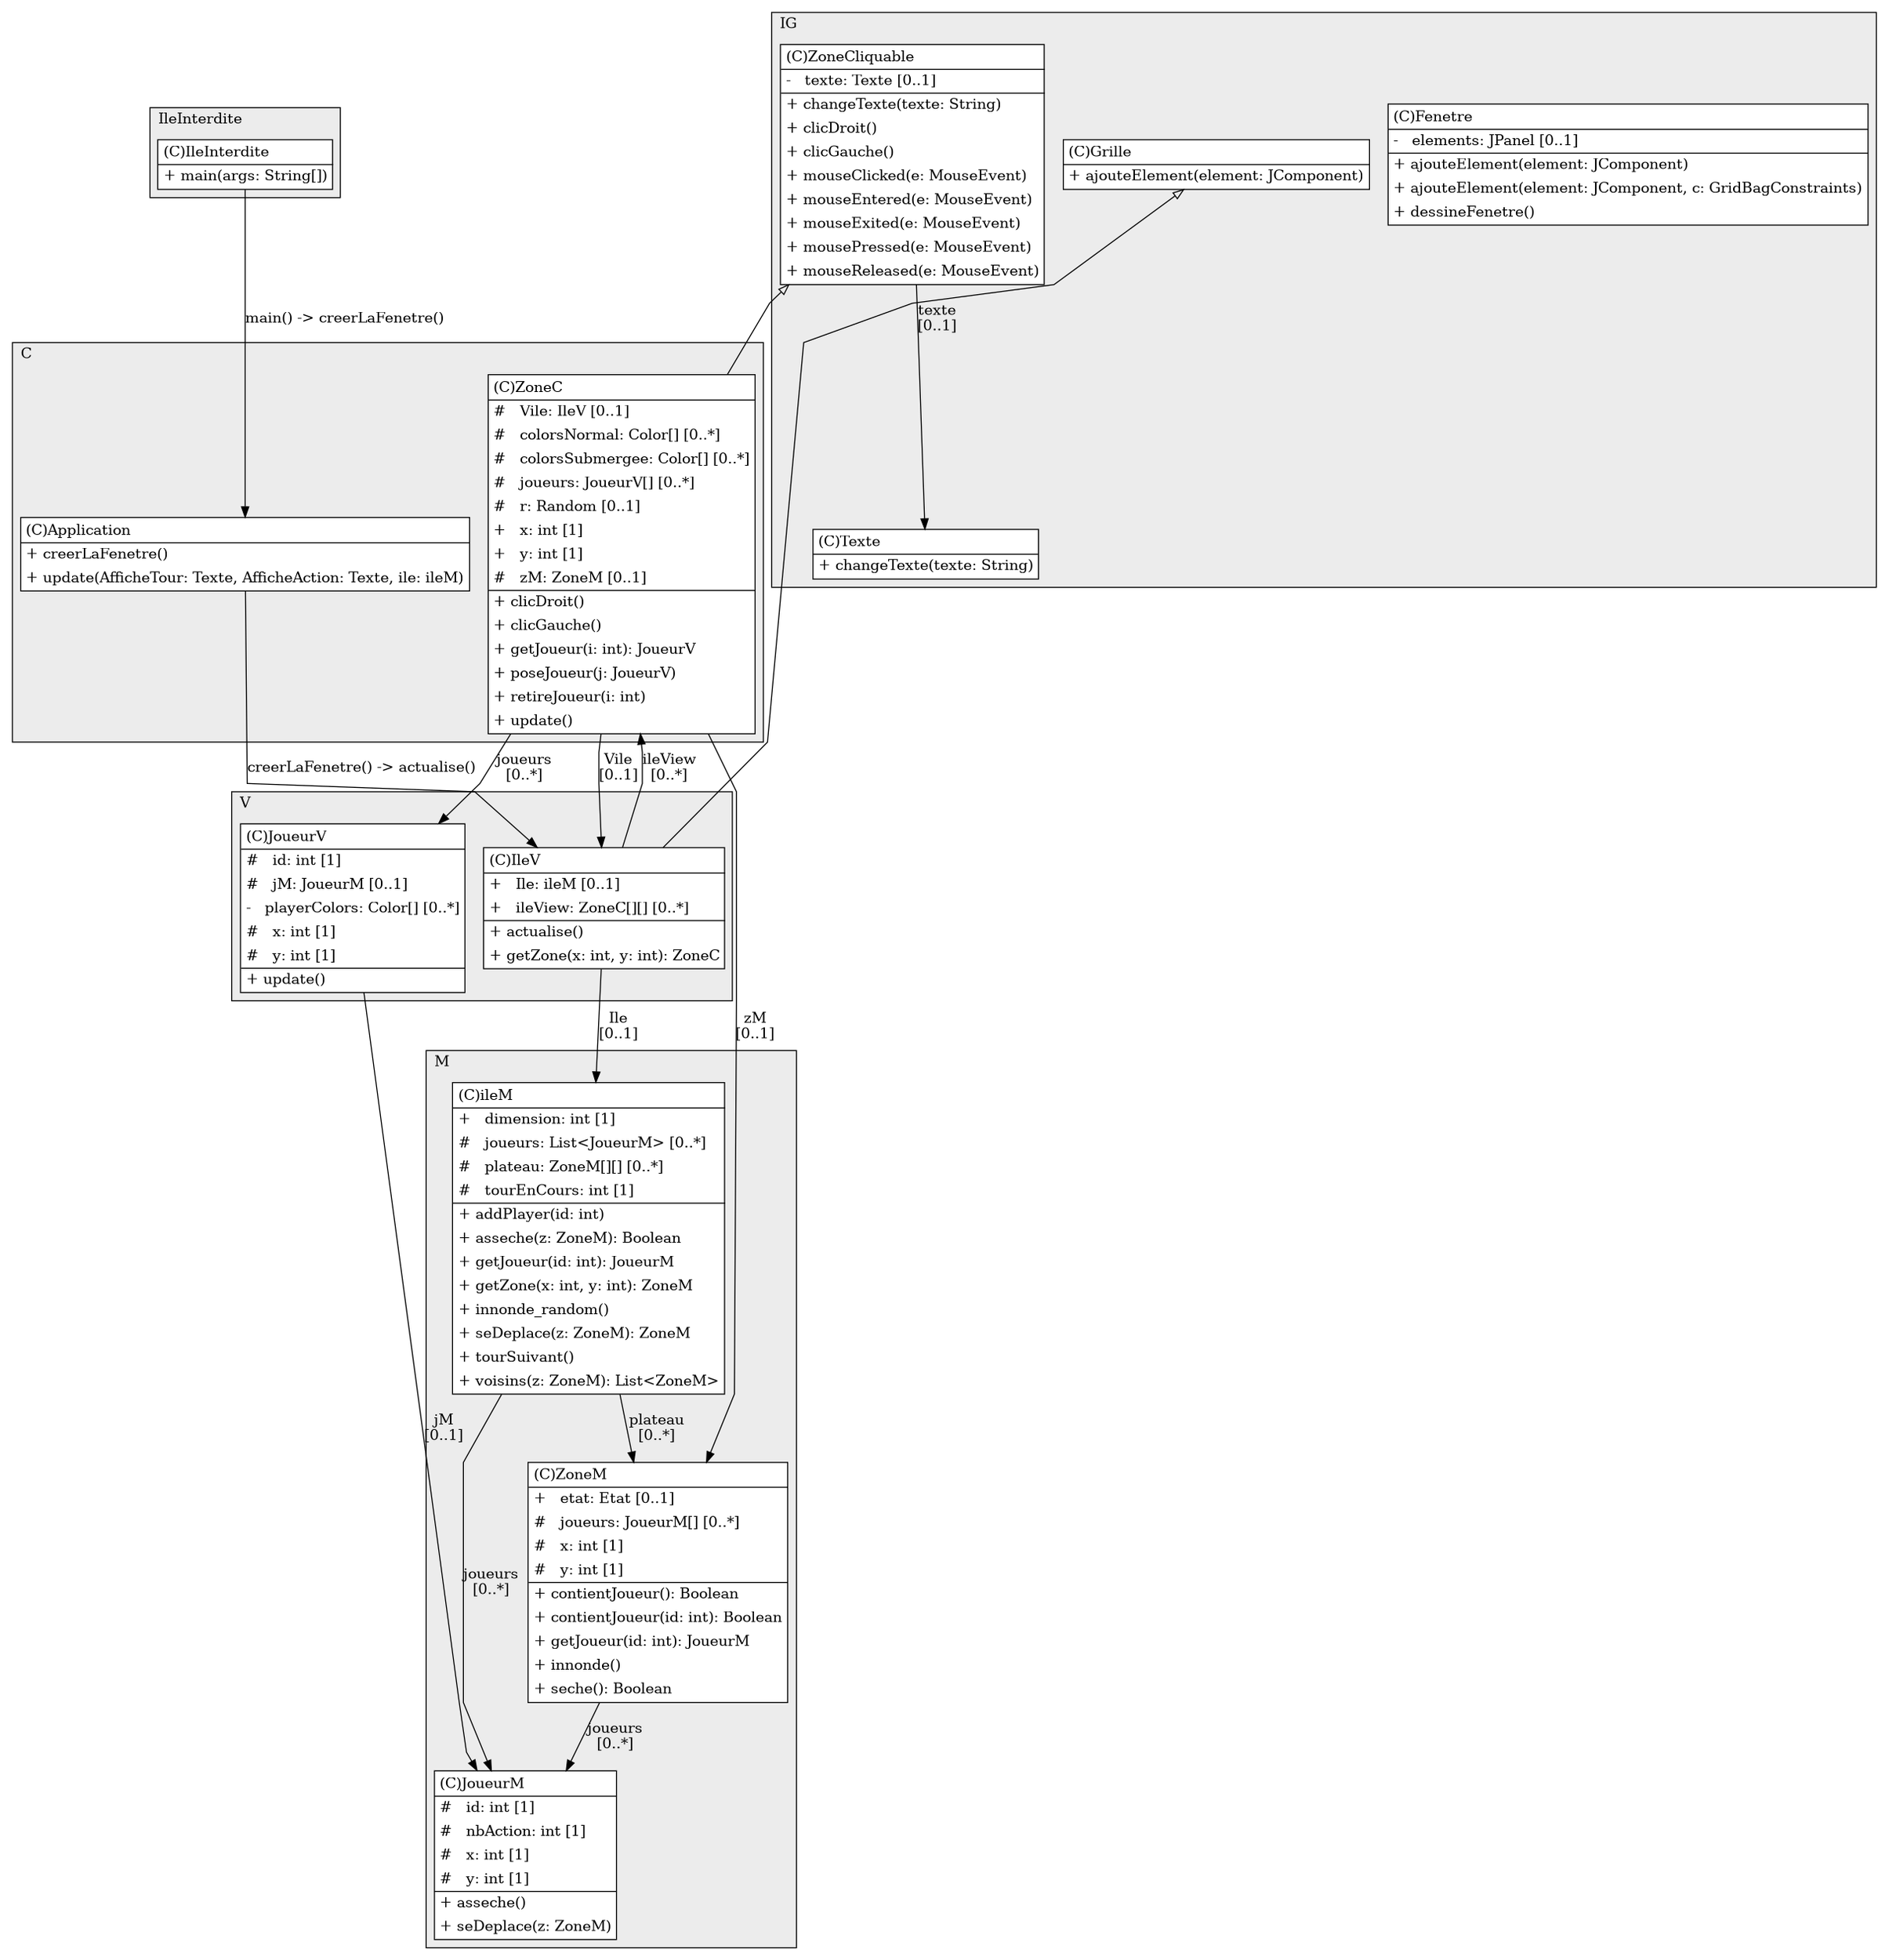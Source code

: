 @startuml

/' diagram meta data start
config=StructureConfiguration;
{
  "projectClassification": {
    "searchMode": "OpenProject", // OpenProject, AllProjects
    "includedProjects": "",
    "pathEndKeywords": "*.impl",
    "isClientPath": "",
    "isClientName": "",
    "isTestPath": "",
    "isTestName": "",
    "isMappingPath": "",
    "isMappingName": "",
    "isDataAccessPath": "",
    "isDataAccessName": "",
    "isDataStructurePath": "",
    "isDataStructureName": "",
    "isInterfaceStructuresPath": "",
    "isInterfaceStructuresName": "",
    "isEntryPointPath": "",
    "isEntryPointName": "",
    "treatFinalFieldsAsMandatory": false
  },
  "graphRestriction": {
    "classPackageExcludeFilter": "",
    "classPackageIncludeFilter": "",
    "classNameExcludeFilter": "",
    "classNameIncludeFilter": "",
    "methodNameExcludeFilter": "",
    "methodNameIncludeFilter": "",
    "removeByInheritance": "", // inheritance/annotation based filtering is done in a second step
    "removeByAnnotation": "",
    "removeByClassPackage": "", // cleanup the graph after inheritance/annotation based filtering is done
    "removeByClassName": "",
    "cutMappings": false,
    "cutEnum": true,
    "cutTests": true,
    "cutClient": true,
    "cutDataAccess": false,
    "cutInterfaceStructures": false,
    "cutDataStructures": false,
    "cutGetterAndSetter": true,
    "cutConstructors": true
  },
  "graphTraversal": {
    "forwardDepth": 6,
    "backwardDepth": 6,
    "classPackageExcludeFilter": "",
    "classPackageIncludeFilter": "",
    "classNameExcludeFilter": "",
    "classNameIncludeFilter": "",
    "methodNameExcludeFilter": "",
    "methodNameIncludeFilter": "",
    "hideMappings": false,
    "hideDataStructures": false,
    "hidePrivateMethods": true,
    "hideInterfaceCalls": true, // indirection: implementation -> interface (is hidden) -> implementation
    "onlyShowApplicationEntryPoints": false, // root node is included
    "useMethodCallsForStructureDiagram": "ForwardOnly" // ForwardOnly, BothDirections, No
  },
  "details": {
    "aggregation": "GroupByClass", // ByClass, GroupByClass, None
    "showClassGenericTypes": true,
    "showMethods": true,
    "showMethodParameterNames": true,
    "showMethodParameterTypes": true,
    "showMethodReturnType": true,
    "showPackageLevels": 2,
    "showDetailedClassStructure": true
  },
  "rootClass": "IleInterdite",
  "extensionCallbackMethod": "" // qualified.class.name#methodName - signature: public static String method(String)
}
diagram meta data end '/



digraph g {
    rankdir="TB"
    splines=polyline
    

'nodes 
subgraph cluster_125569232 { 
   	label=IleInterdite
	labeljust=l
	fillcolor="#ececec"
	style=filled
   
   IleInterdite125569232[
	label=<<TABLE BORDER="1" CELLBORDER="0" CELLPADDING="4" CELLSPACING="0">
<TR><TD ALIGN="LEFT" >(C)IleInterdite</TD></TR>
<HR/>
<TR><TD ALIGN="LEFT" >+ main(args: String[])</TD></TR>
</TABLE>>
	style=filled
	margin=0
	shape=plaintext
	fillcolor="#FFFFFF"
];
} 

subgraph cluster_2334 { 
   	label=IG
	labeljust=l
	fillcolor="#ececec"
	style=filled
   
   Fenetre2334[
	label=<<TABLE BORDER="1" CELLBORDER="0" CELLPADDING="4" CELLSPACING="0">
<TR><TD ALIGN="LEFT" >(C)Fenetre</TD></TR>
<HR/>
<TR><TD ALIGN="LEFT" >-   elements: JPanel [0..1]</TD></TR>
<HR/>
<TR><TD ALIGN="LEFT" >+ ajouteElement(element: JComponent)</TD></TR>
<TR><TD ALIGN="LEFT" >+ ajouteElement(element: JComponent, c: GridBagConstraints)</TD></TR>
<TR><TD ALIGN="LEFT" >+ dessineFenetre()</TD></TR>
</TABLE>>
	style=filled
	margin=0
	shape=plaintext
	fillcolor="#FFFFFF"
];

Grille2334[
	label=<<TABLE BORDER="1" CELLBORDER="0" CELLPADDING="4" CELLSPACING="0">
<TR><TD ALIGN="LEFT" >(C)Grille</TD></TR>
<HR/>
<TR><TD ALIGN="LEFT" >+ ajouteElement(element: JComponent)</TD></TR>
</TABLE>>
	style=filled
	margin=0
	shape=plaintext
	fillcolor="#FFFFFF"
];

Texte2334[
	label=<<TABLE BORDER="1" CELLBORDER="0" CELLPADDING="4" CELLSPACING="0">
<TR><TD ALIGN="LEFT" >(C)Texte</TD></TR>
<HR/>
<TR><TD ALIGN="LEFT" >+ changeTexte(texte: String)</TD></TR>
</TABLE>>
	style=filled
	margin=0
	shape=plaintext
	fillcolor="#FFFFFF"
];

ZoneCliquable2334[
	label=<<TABLE BORDER="1" CELLBORDER="0" CELLPADDING="4" CELLSPACING="0">
<TR><TD ALIGN="LEFT" >(C)ZoneCliquable</TD></TR>
<HR/>
<TR><TD ALIGN="LEFT" >-   texte: Texte [0..1]</TD></TR>
<HR/>
<TR><TD ALIGN="LEFT" >+ changeTexte(texte: String)</TD></TR>
<TR><TD ALIGN="LEFT" >+ clicDroit()</TD></TR>
<TR><TD ALIGN="LEFT" >+ clicGauche()</TD></TR>
<TR><TD ALIGN="LEFT" >+ mouseClicked(e: MouseEvent)</TD></TR>
<TR><TD ALIGN="LEFT" >+ mouseEntered(e: MouseEvent)</TD></TR>
<TR><TD ALIGN="LEFT" >+ mouseExited(e: MouseEvent)</TD></TR>
<TR><TD ALIGN="LEFT" >+ mousePressed(e: MouseEvent)</TD></TR>
<TR><TD ALIGN="LEFT" >+ mouseReleased(e: MouseEvent)</TD></TR>
</TABLE>>
	style=filled
	margin=0
	shape=plaintext
	fillcolor="#FFFFFF"
];
} 

subgraph cluster_67 { 
   	label=C
	labeljust=l
	fillcolor="#ececec"
	style=filled
   
   Application67[
	label=<<TABLE BORDER="1" CELLBORDER="0" CELLPADDING="4" CELLSPACING="0">
<TR><TD ALIGN="LEFT" >(C)Application</TD></TR>
<HR/>
<TR><TD ALIGN="LEFT" >+ creerLaFenetre()</TD></TR>
<TR><TD ALIGN="LEFT" >+ update(AfficheTour: Texte, AfficheAction: Texte, ile: ileM)</TD></TR>
</TABLE>>
	style=filled
	margin=0
	shape=plaintext
	fillcolor="#FFFFFF"
];

ZoneC67[
	label=<<TABLE BORDER="1" CELLBORDER="0" CELLPADDING="4" CELLSPACING="0">
<TR><TD ALIGN="LEFT" >(C)ZoneC</TD></TR>
<HR/>
<TR><TD ALIGN="LEFT" >#   Vile: IleV [0..1]</TD></TR>
<TR><TD ALIGN="LEFT" >#   colorsNormal: Color[] [0..*]</TD></TR>
<TR><TD ALIGN="LEFT" >#   colorsSubmergee: Color[] [0..*]</TD></TR>
<TR><TD ALIGN="LEFT" >#   joueurs: JoueurV[] [0..*]</TD></TR>
<TR><TD ALIGN="LEFT" >#   r: Random [0..1]</TD></TR>
<TR><TD ALIGN="LEFT" >+   x: int [1]</TD></TR>
<TR><TD ALIGN="LEFT" >+   y: int [1]</TD></TR>
<TR><TD ALIGN="LEFT" >#   zM: ZoneM [0..1]</TD></TR>
<HR/>
<TR><TD ALIGN="LEFT" >+ clicDroit()</TD></TR>
<TR><TD ALIGN="LEFT" >+ clicGauche()</TD></TR>
<TR><TD ALIGN="LEFT" >+ getJoueur(i: int): JoueurV</TD></TR>
<TR><TD ALIGN="LEFT" >+ poseJoueur(j: JoueurV)</TD></TR>
<TR><TD ALIGN="LEFT" >+ retireJoueur(i: int)</TD></TR>
<TR><TD ALIGN="LEFT" >+ update()</TD></TR>
</TABLE>>
	style=filled
	margin=0
	shape=plaintext
	fillcolor="#FFFFFF"
];
} 

subgraph cluster_77 { 
   	label=M
	labeljust=l
	fillcolor="#ececec"
	style=filled
   
   JoueurM77[
	label=<<TABLE BORDER="1" CELLBORDER="0" CELLPADDING="4" CELLSPACING="0">
<TR><TD ALIGN="LEFT" >(C)JoueurM</TD></TR>
<HR/>
<TR><TD ALIGN="LEFT" >#   id: int [1]</TD></TR>
<TR><TD ALIGN="LEFT" >#   nbAction: int [1]</TD></TR>
<TR><TD ALIGN="LEFT" >#   x: int [1]</TD></TR>
<TR><TD ALIGN="LEFT" >#   y: int [1]</TD></TR>
<HR/>
<TR><TD ALIGN="LEFT" >+ asseche()</TD></TR>
<TR><TD ALIGN="LEFT" >+ seDeplace(z: ZoneM)</TD></TR>
</TABLE>>
	style=filled
	margin=0
	shape=plaintext
	fillcolor="#FFFFFF"
];

ZoneM77[
	label=<<TABLE BORDER="1" CELLBORDER="0" CELLPADDING="4" CELLSPACING="0">
<TR><TD ALIGN="LEFT" >(C)ZoneM</TD></TR>
<HR/>
<TR><TD ALIGN="LEFT" >+   etat: Etat [0..1]</TD></TR>
<TR><TD ALIGN="LEFT" >#   joueurs: JoueurM[] [0..*]</TD></TR>
<TR><TD ALIGN="LEFT" >#   x: int [1]</TD></TR>
<TR><TD ALIGN="LEFT" >#   y: int [1]</TD></TR>
<HR/>
<TR><TD ALIGN="LEFT" >+ contientJoueur(): Boolean</TD></TR>
<TR><TD ALIGN="LEFT" >+ contientJoueur(id: int): Boolean</TD></TR>
<TR><TD ALIGN="LEFT" >+ getJoueur(id: int): JoueurM</TD></TR>
<TR><TD ALIGN="LEFT" >+ innonde()</TD></TR>
<TR><TD ALIGN="LEFT" >+ seche(): Boolean</TD></TR>
</TABLE>>
	style=filled
	margin=0
	shape=plaintext
	fillcolor="#FFFFFF"
];

ileM77[
	label=<<TABLE BORDER="1" CELLBORDER="0" CELLPADDING="4" CELLSPACING="0">
<TR><TD ALIGN="LEFT" >(C)ileM</TD></TR>
<HR/>
<TR><TD ALIGN="LEFT" >+   dimension: int [1]</TD></TR>
<TR><TD ALIGN="LEFT" >#   joueurs: List&lt;JoueurM&gt; [0..*]</TD></TR>
<TR><TD ALIGN="LEFT" >#   plateau: ZoneM[][] [0..*]</TD></TR>
<TR><TD ALIGN="LEFT" >#   tourEnCours: int [1]</TD></TR>
<HR/>
<TR><TD ALIGN="LEFT" >+ addPlayer(id: int)</TD></TR>
<TR><TD ALIGN="LEFT" >+ asseche(z: ZoneM): Boolean</TD></TR>
<TR><TD ALIGN="LEFT" >+ getJoueur(id: int): JoueurM</TD></TR>
<TR><TD ALIGN="LEFT" >+ getZone(x: int, y: int): ZoneM</TD></TR>
<TR><TD ALIGN="LEFT" >+ innonde_random()</TD></TR>
<TR><TD ALIGN="LEFT" >+ seDeplace(z: ZoneM): ZoneM</TD></TR>
<TR><TD ALIGN="LEFT" >+ tourSuivant()</TD></TR>
<TR><TD ALIGN="LEFT" >+ voisins(z: ZoneM): List&lt;ZoneM&gt;</TD></TR>
</TABLE>>
	style=filled
	margin=0
	shape=plaintext
	fillcolor="#FFFFFF"
];
} 

subgraph cluster_86 { 
   	label=V
	labeljust=l
	fillcolor="#ececec"
	style=filled
   
   IleV86[
	label=<<TABLE BORDER="1" CELLBORDER="0" CELLPADDING="4" CELLSPACING="0">
<TR><TD ALIGN="LEFT" >(C)IleV</TD></TR>
<HR/>
<TR><TD ALIGN="LEFT" >+   Ile: ileM [0..1]</TD></TR>
<TR><TD ALIGN="LEFT" >+   ileView: ZoneC[][] [0..*]</TD></TR>
<HR/>
<TR><TD ALIGN="LEFT" >+ actualise()</TD></TR>
<TR><TD ALIGN="LEFT" >+ getZone(x: int, y: int): ZoneC</TD></TR>
</TABLE>>
	style=filled
	margin=0
	shape=plaintext
	fillcolor="#FFFFFF"
];

JoueurV86[
	label=<<TABLE BORDER="1" CELLBORDER="0" CELLPADDING="4" CELLSPACING="0">
<TR><TD ALIGN="LEFT" >(C)JoueurV</TD></TR>
<HR/>
<TR><TD ALIGN="LEFT" >#   id: int [1]</TD></TR>
<TR><TD ALIGN="LEFT" >#   jM: JoueurM [0..1]</TD></TR>
<TR><TD ALIGN="LEFT" >-   playerColors: Color[] [0..*]</TD></TR>
<TR><TD ALIGN="LEFT" >#   x: int [1]</TD></TR>
<TR><TD ALIGN="LEFT" >#   y: int [1]</TD></TR>
<HR/>
<TR><TD ALIGN="LEFT" >+ update()</TD></TR>
</TABLE>>
	style=filled
	margin=0
	shape=plaintext
	fillcolor="#FFFFFF"
];
} 

'edges    
Application67 -> IleV86[label="creerLaFenetre() -> actualise()"];
Grille2334 -> IleV86[arrowhead=none, arrowtail=empty, dir=both];
IleInterdite125569232 -> Application67[label="main() -> creerLaFenetre()"];
IleV86 -> ZoneC67[label="ileView
[0..*]"];
IleV86 -> ileM77[label="Ile
[0..1]"];
JoueurV86 -> JoueurM77[label="jM
[0..1]"];
ZoneC67 -> IleV86[label="Vile
[0..1]"];
ZoneC67 -> JoueurV86[label="joueurs
[0..*]"];
ZoneC67 -> ZoneM77[label="zM
[0..1]"];
ZoneCliquable2334 -> Texte2334[label="texte
[0..1]"];
ZoneCliquable2334 -> ZoneC67[arrowhead=none, arrowtail=empty, dir=both];
ZoneM77 -> JoueurM77[label="joueurs
[0..*]"];
ileM77 -> JoueurM77[label="joueurs
[0..*]"];
ileM77 -> ZoneM77[label="plateau
[0..*]"];
    
}
@enduml